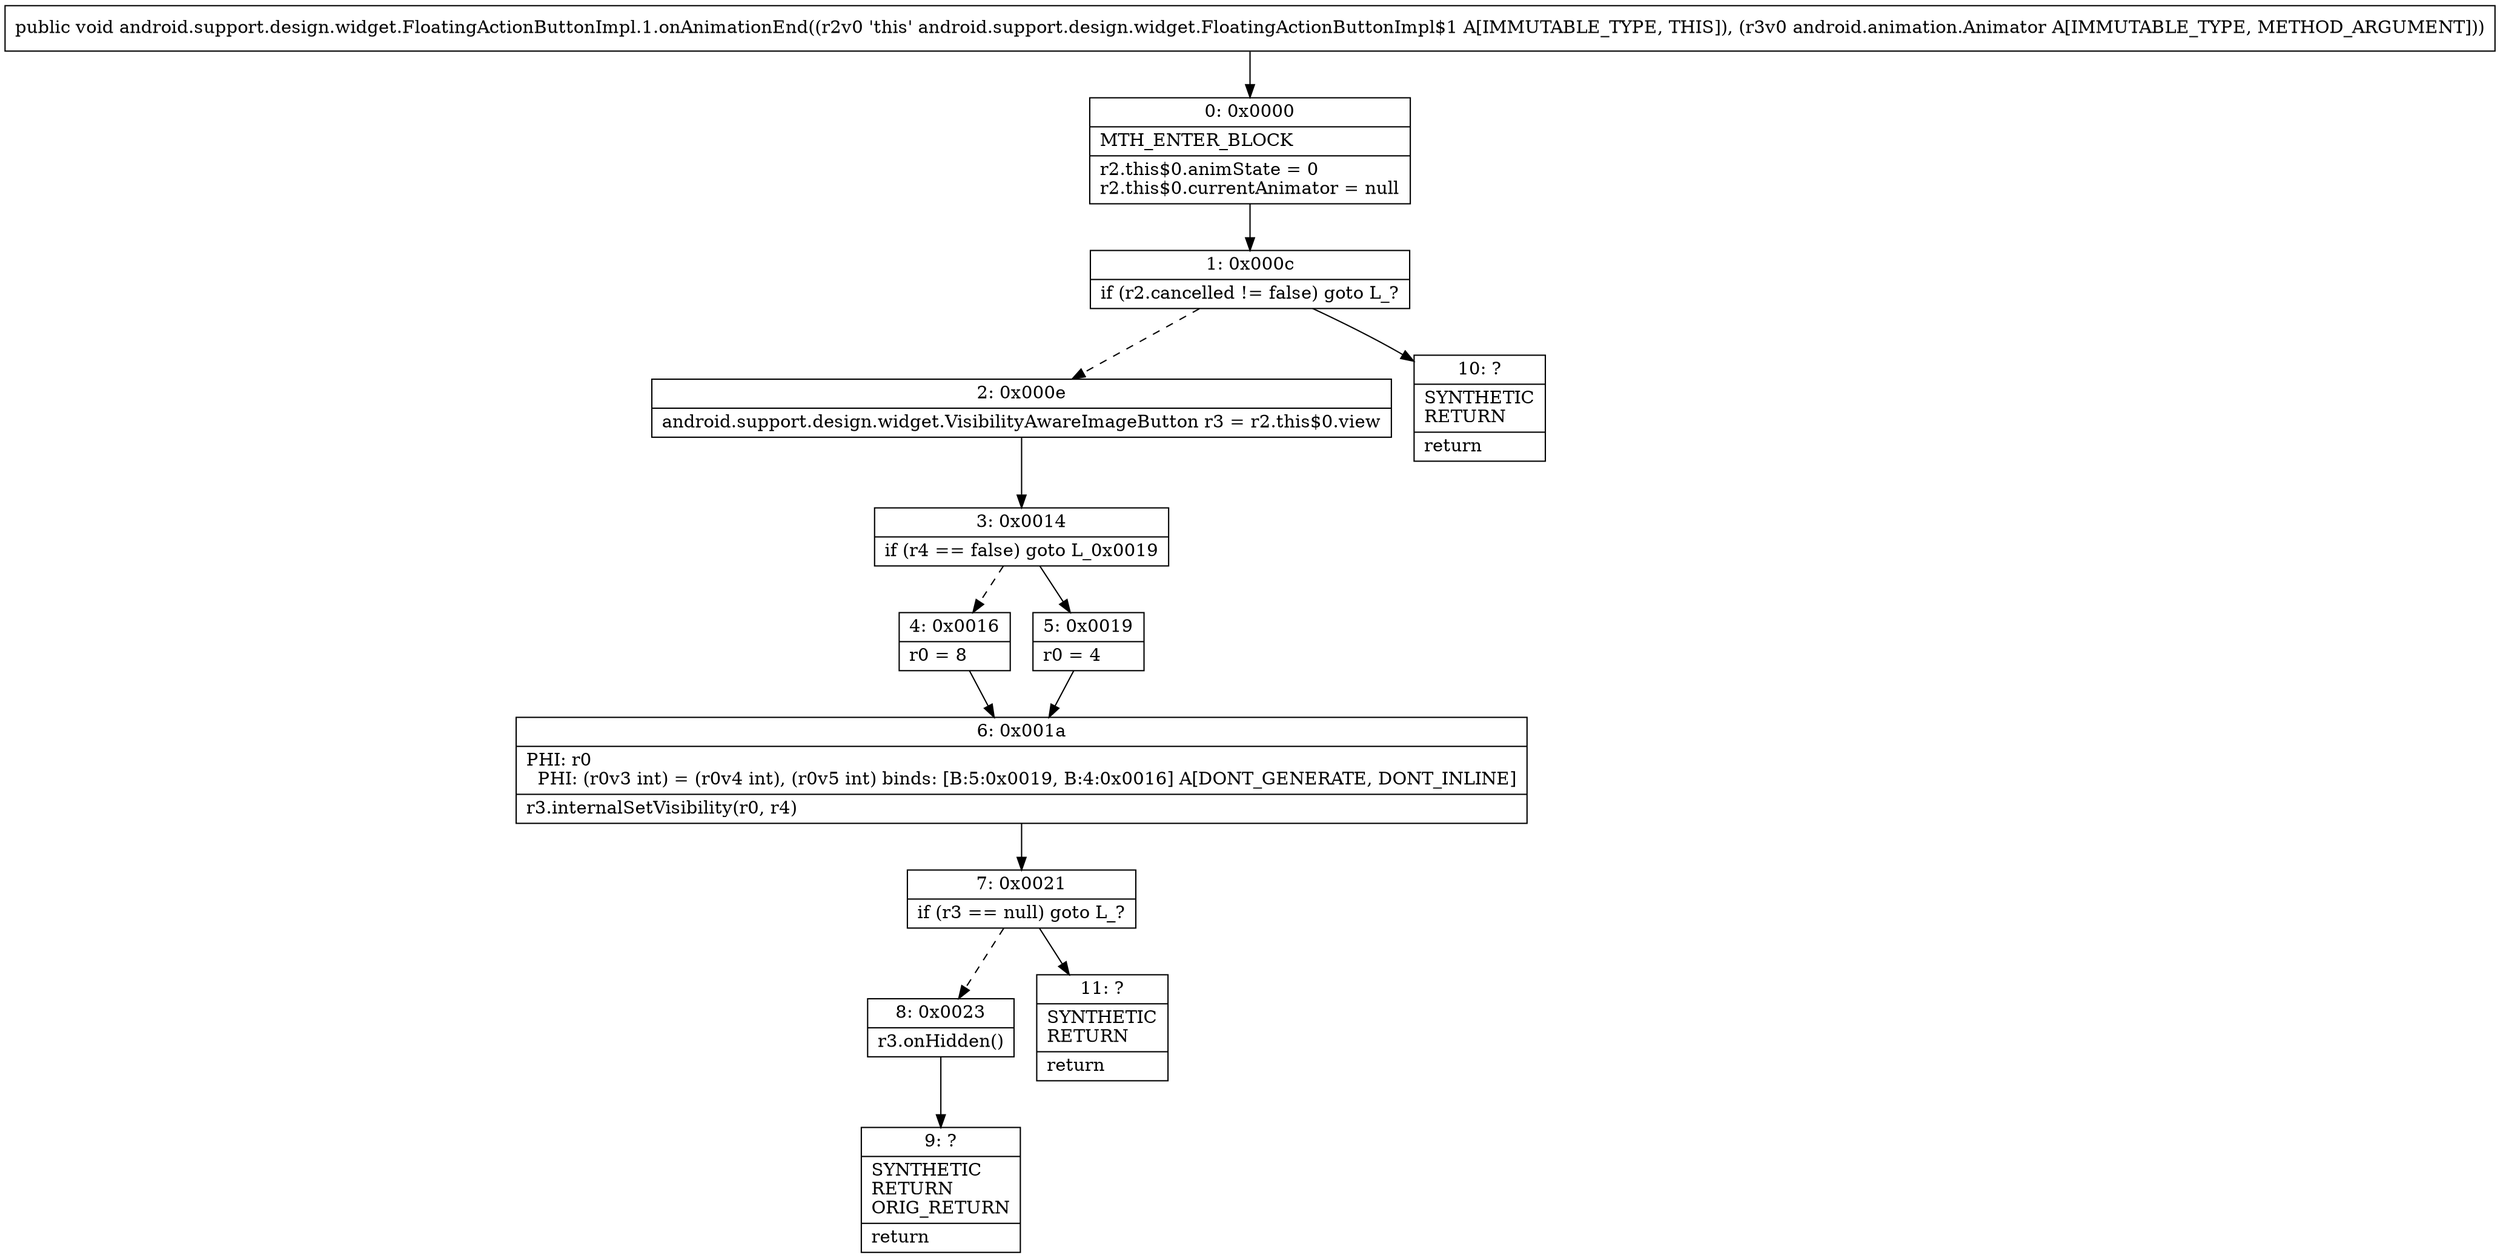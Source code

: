 digraph "CFG forandroid.support.design.widget.FloatingActionButtonImpl.1.onAnimationEnd(Landroid\/animation\/Animator;)V" {
Node_0 [shape=record,label="{0\:\ 0x0000|MTH_ENTER_BLOCK\l|r2.this$0.animState = 0\lr2.this$0.currentAnimator = null\l}"];
Node_1 [shape=record,label="{1\:\ 0x000c|if (r2.cancelled != false) goto L_?\l}"];
Node_2 [shape=record,label="{2\:\ 0x000e|android.support.design.widget.VisibilityAwareImageButton r3 = r2.this$0.view\l}"];
Node_3 [shape=record,label="{3\:\ 0x0014|if (r4 == false) goto L_0x0019\l}"];
Node_4 [shape=record,label="{4\:\ 0x0016|r0 = 8\l}"];
Node_5 [shape=record,label="{5\:\ 0x0019|r0 = 4\l}"];
Node_6 [shape=record,label="{6\:\ 0x001a|PHI: r0 \l  PHI: (r0v3 int) = (r0v4 int), (r0v5 int) binds: [B:5:0x0019, B:4:0x0016] A[DONT_GENERATE, DONT_INLINE]\l|r3.internalSetVisibility(r0, r4)\l}"];
Node_7 [shape=record,label="{7\:\ 0x0021|if (r3 == null) goto L_?\l}"];
Node_8 [shape=record,label="{8\:\ 0x0023|r3.onHidden()\l}"];
Node_9 [shape=record,label="{9\:\ ?|SYNTHETIC\lRETURN\lORIG_RETURN\l|return\l}"];
Node_10 [shape=record,label="{10\:\ ?|SYNTHETIC\lRETURN\l|return\l}"];
Node_11 [shape=record,label="{11\:\ ?|SYNTHETIC\lRETURN\l|return\l}"];
MethodNode[shape=record,label="{public void android.support.design.widget.FloatingActionButtonImpl.1.onAnimationEnd((r2v0 'this' android.support.design.widget.FloatingActionButtonImpl$1 A[IMMUTABLE_TYPE, THIS]), (r3v0 android.animation.Animator A[IMMUTABLE_TYPE, METHOD_ARGUMENT])) }"];
MethodNode -> Node_0;
Node_0 -> Node_1;
Node_1 -> Node_2[style=dashed];
Node_1 -> Node_10;
Node_2 -> Node_3;
Node_3 -> Node_4[style=dashed];
Node_3 -> Node_5;
Node_4 -> Node_6;
Node_5 -> Node_6;
Node_6 -> Node_7;
Node_7 -> Node_8[style=dashed];
Node_7 -> Node_11;
Node_8 -> Node_9;
}

